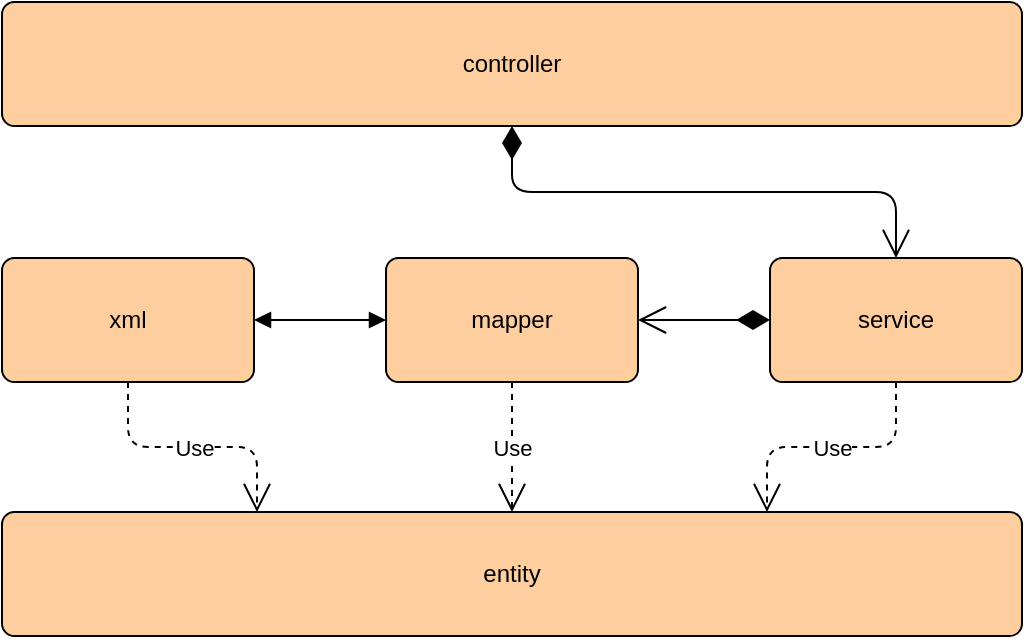 <mxfile version="13.10.0" type="embed">
    <diagram id="uvNhjpm0DbxmDeYmPXrt" name="Page-1">
        <mxGraphModel dx="1087" dy="534" grid="0" gridSize="10" guides="1" tooltips="1" connect="1" arrows="1" fold="1" page="0" pageScale="1" pageWidth="1920" pageHeight="1200" math="0" shadow="0">
            <root>
                <mxCell id="0"/>
                <mxCell id="1" parent="0"/>
                <mxCell id="2" value="&lt;span itemprop=&quot;name&quot;&gt;entity&lt;br&gt;&lt;/span&gt;" style="rounded=1;arcSize=10;whiteSpace=wrap;html=1;align=center;fillColor=#FFCE9F;" vertex="1" parent="1">
                    <mxGeometry x="294" y="358" width="510" height="62" as="geometry"/>
                </mxCell>
                <mxCell id="3" value="&lt;span itemprop=&quot;name&quot;&gt;mapper&lt;br&gt;&lt;/span&gt;" style="rounded=1;arcSize=10;whiteSpace=wrap;html=1;align=center;fillColor=#FFCE9F;" vertex="1" parent="1">
                    <mxGeometry x="486" y="231" width="126" height="62" as="geometry"/>
                </mxCell>
                <mxCell id="4" value="&lt;span itemprop=&quot;name&quot;&gt;service&lt;br&gt;&lt;/span&gt;" style="rounded=1;arcSize=10;whiteSpace=wrap;html=1;align=center;fillColor=#FFCE9F;" vertex="1" parent="1">
                    <mxGeometry x="678" y="231" width="126" height="62" as="geometry"/>
                </mxCell>
                <mxCell id="5" value="&lt;span itemprop=&quot;name&quot;&gt;xml&lt;br&gt;&lt;/span&gt;" style="rounded=1;arcSize=10;whiteSpace=wrap;html=1;align=center;fillColor=#FFCE9F;" vertex="1" parent="1">
                    <mxGeometry x="294" y="231" width="126" height="62" as="geometry"/>
                </mxCell>
                <mxCell id="6" value="&lt;span itemprop=&quot;name&quot;&gt;controller&lt;br&gt;&lt;/span&gt;" style="rounded=1;arcSize=10;whiteSpace=wrap;html=1;align=center;fillColor=#FFCE9F;" vertex="1" parent="1">
                    <mxGeometry x="294" y="103" width="510" height="62" as="geometry"/>
                </mxCell>
                <mxCell id="7" value="Use" style="endArrow=open;endSize=12;dashed=1;html=1;exitX=0.5;exitY=1;exitDx=0;exitDy=0;edgeStyle=orthogonalEdgeStyle;entryX=0.25;entryY=0;entryDx=0;entryDy=0;" edge="1" parent="1" source="5" target="2">
                    <mxGeometry width="160" relative="1" as="geometry">
                        <mxPoint x="130" y="339" as="sourcePoint"/>
                        <mxPoint x="290" y="339" as="targetPoint"/>
                    </mxGeometry>
                </mxCell>
                <mxCell id="8" value="Use" style="endArrow=open;endSize=12;dashed=1;html=1;exitX=0.5;exitY=1;exitDx=0;exitDy=0;edgeStyle=orthogonalEdgeStyle;entryX=0.5;entryY=0;entryDx=0;entryDy=0;" edge="1" parent="1" source="3" target="2">
                    <mxGeometry width="160" relative="1" as="geometry">
                        <mxPoint x="367" y="303" as="sourcePoint"/>
                        <mxPoint x="431.5" y="368" as="targetPoint"/>
                    </mxGeometry>
                </mxCell>
                <mxCell id="9" value="Use" style="endArrow=open;endSize=12;dashed=1;html=1;exitX=0.5;exitY=1;exitDx=0;exitDy=0;edgeStyle=orthogonalEdgeStyle;entryX=0.75;entryY=0;entryDx=0;entryDy=0;" edge="1" parent="1" source="4" target="2">
                    <mxGeometry width="160" relative="1" as="geometry">
                        <mxPoint x="559" y="303" as="sourcePoint"/>
                        <mxPoint x="559" y="368" as="targetPoint"/>
                    </mxGeometry>
                </mxCell>
                <mxCell id="10" value="" style="endArrow=open;html=1;endSize=12;startArrow=diamondThin;startSize=14;startFill=1;edgeStyle=orthogonalEdgeStyle;align=left;verticalAlign=bottom;exitX=0;exitY=0.5;exitDx=0;exitDy=0;entryX=1;entryY=0.5;entryDx=0;entryDy=0;" edge="1" parent="1" source="4" target="3">
                    <mxGeometry x="-1" y="3" relative="1" as="geometry">
                        <mxPoint x="78" y="215" as="sourcePoint"/>
                        <mxPoint x="238" y="215" as="targetPoint"/>
                    </mxGeometry>
                </mxCell>
                <mxCell id="11" value="" style="endArrow=open;html=1;endSize=12;startArrow=diamondThin;startSize=14;startFill=1;edgeStyle=orthogonalEdgeStyle;align=left;verticalAlign=bottom;exitX=0.5;exitY=1;exitDx=0;exitDy=0;entryX=0.5;entryY=0;entryDx=0;entryDy=0;" edge="1" parent="1" source="6" target="4">
                    <mxGeometry x="-1" y="3" relative="1" as="geometry">
                        <mxPoint x="688" y="272" as="sourcePoint"/>
                        <mxPoint x="622" y="272" as="targetPoint"/>
                    </mxGeometry>
                </mxCell>
                <mxCell id="12" value="" style="endArrow=block;startArrow=block;endFill=1;startFill=1;html=1;entryX=0;entryY=0.5;entryDx=0;entryDy=0;exitX=1;exitY=0.5;exitDx=0;exitDy=0;edgeStyle=orthogonalEdgeStyle;" edge="1" parent="1" source="5" target="3">
                    <mxGeometry width="160" relative="1" as="geometry">
                        <mxPoint x="96" y="328" as="sourcePoint"/>
                        <mxPoint x="256" y="328" as="targetPoint"/>
                    </mxGeometry>
                </mxCell>
            </root>
        </mxGraphModel>
    </diagram>
</mxfile>